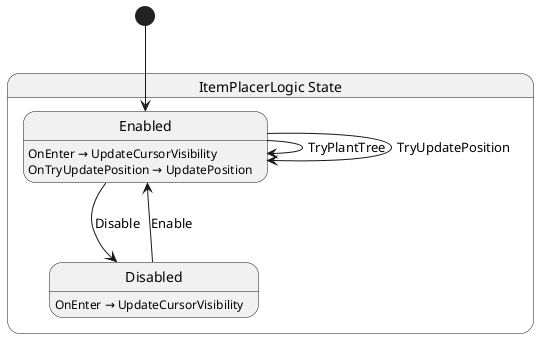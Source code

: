 @startuml ItemPlacerLogic
state "ItemPlacerLogic State" as Shellguard_ItemPlacerLogic_State {
  state "Enabled" as Shellguard_ItemPlacerLogic_State_Enabled
  state "Disabled" as Shellguard_ItemPlacerLogic_State_Disabled
}

Shellguard_ItemPlacerLogic_State_Disabled --> Shellguard_ItemPlacerLogic_State_Enabled : Enable
Shellguard_ItemPlacerLogic_State_Enabled --> Shellguard_ItemPlacerLogic_State_Disabled : Disable
Shellguard_ItemPlacerLogic_State_Enabled --> Shellguard_ItemPlacerLogic_State_Enabled : TryPlantTree
Shellguard_ItemPlacerLogic_State_Enabled --> Shellguard_ItemPlacerLogic_State_Enabled : TryUpdatePosition

Shellguard_ItemPlacerLogic_State_Disabled : OnEnter → UpdateCursorVisibility
Shellguard_ItemPlacerLogic_State_Enabled : OnEnter → UpdateCursorVisibility
Shellguard_ItemPlacerLogic_State_Enabled : OnTryUpdatePosition → UpdatePosition

[*] --> Shellguard_ItemPlacerLogic_State_Enabled
@enduml
